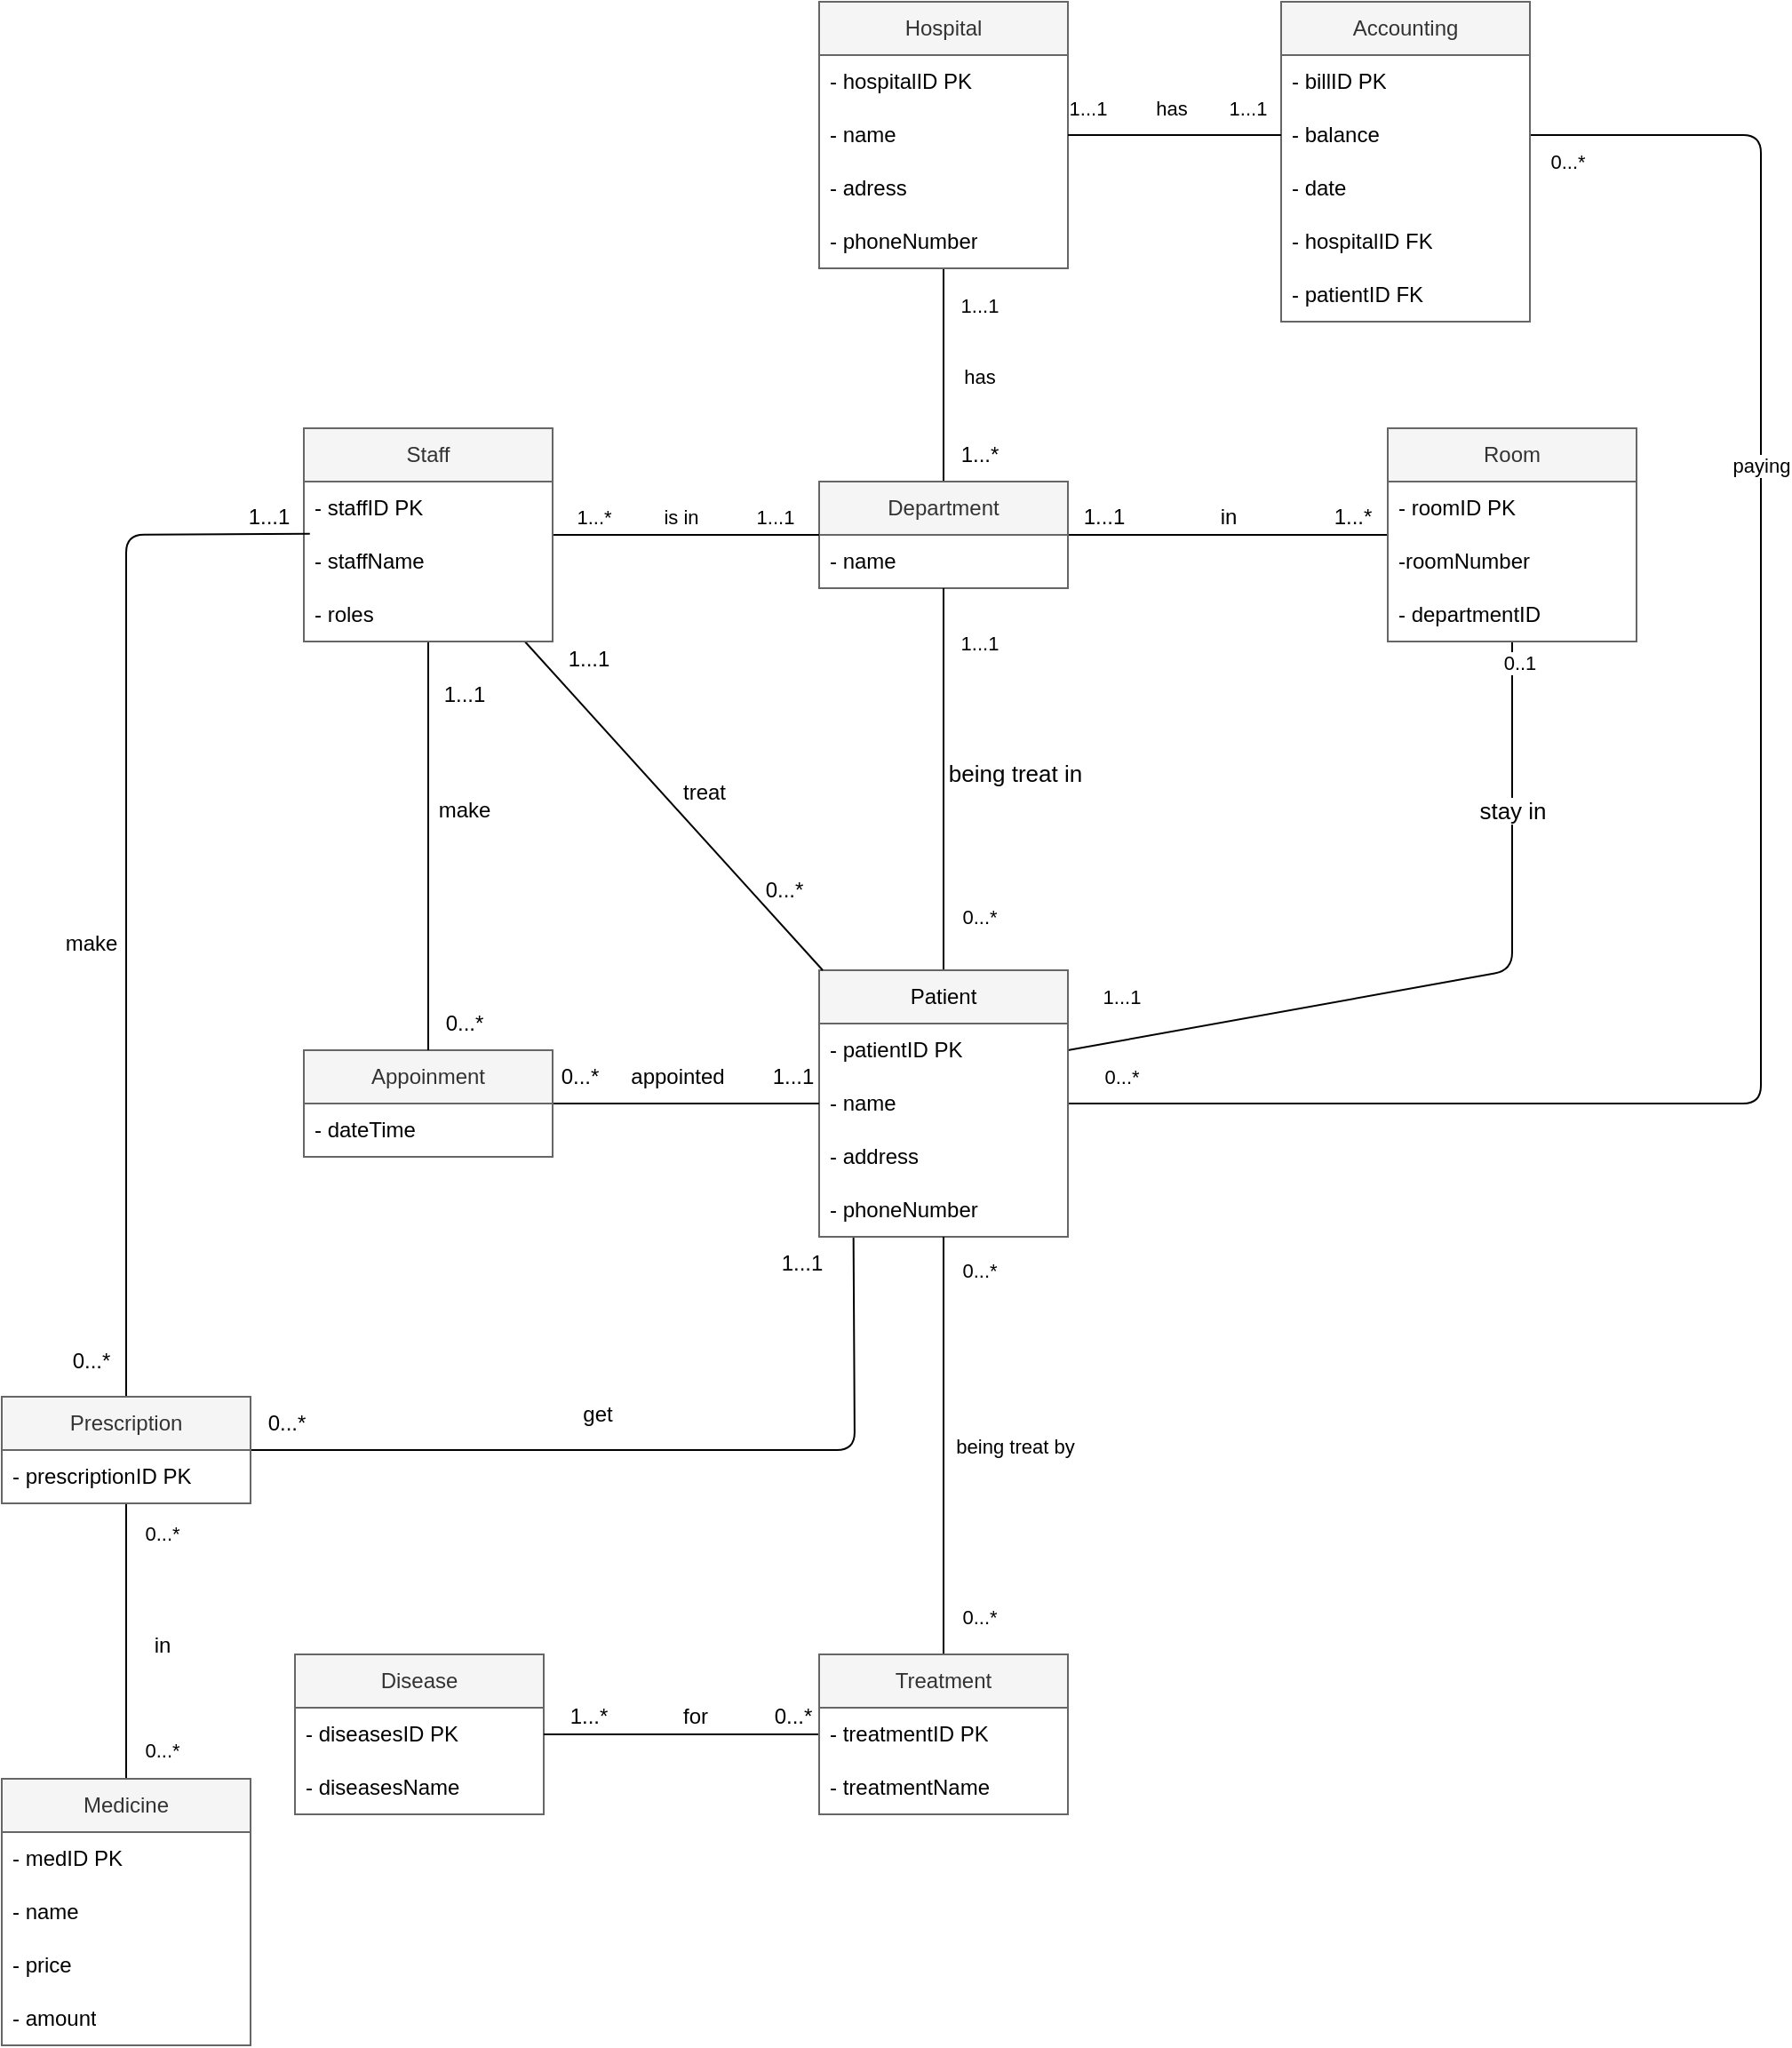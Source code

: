 <mxfile>
    <diagram id="MW9CrVi5OOB7Vtfn2CC8" name="Page-1">
        <mxGraphModel dx="3122" dy="771" grid="1" gridSize="10" guides="1" tooltips="1" connect="1" arrows="1" fold="1" page="1" pageScale="1" pageWidth="2000" pageHeight="2000" background="#ffffff" math="0" shadow="0">
            <root>
                <mxCell id="0"/>
                <mxCell id="1" parent="0"/>
                <mxCell id="72" style="edgeStyle=none;html=1;labelBorderColor=none;strokeColor=#000000;fontColor=#000000;endArrow=none;endFill=0;" parent="1" source="6" target="14" edge="1">
                    <mxGeometry relative="1" as="geometry"/>
                </mxCell>
                <mxCell id="73" style="edgeStyle=none;html=1;exitX=0.5;exitY=1;exitDx=0;exitDy=0;entryX=0.5;entryY=0;entryDx=0;entryDy=0;endArrow=none;endFill=0;strokeWidth=1;labelBackgroundColor=default;strokeColor=#000000;" parent="1" source="6" target="14" edge="1">
                    <mxGeometry relative="1" as="geometry"/>
                </mxCell>
                <mxCell id="74" value="1...1" style="edgeLabel;html=1;align=center;verticalAlign=middle;resizable=0;points=[];labelBackgroundColor=#FFFFFF;fontColor=#000000;" parent="73" connectable="0" vertex="1">
                    <mxGeometry x="-0.658" relative="1" as="geometry">
                        <mxPoint x="20" as="offset"/>
                    </mxGeometry>
                </mxCell>
                <mxCell id="86" value="has" style="edgeLabel;html=1;align=center;verticalAlign=middle;resizable=0;points=[];fontColor=#000000;labelBackgroundColor=#FFFFFF;" parent="73" connectable="0" vertex="1">
                    <mxGeometry x="0.008" y="-1" relative="1" as="geometry">
                        <mxPoint x="21" as="offset"/>
                    </mxGeometry>
                </mxCell>
                <mxCell id="6" value="Hospital" style="swimlane;fontStyle=0;childLayout=stackLayout;horizontal=1;startSize=30;horizontalStack=0;resizeParent=1;resizeParentMax=0;resizeLast=0;collapsible=1;marginBottom=0;whiteSpace=wrap;html=1;fontColor=#333333;fillColor=#f5f5f5;strokeColor=#666666;gradientColor=none;swimlaneFillColor=#FFFFFF;" parent="1" vertex="1">
                    <mxGeometry x="-1070" y="100" width="140" height="150" as="geometry"/>
                </mxCell>
                <mxCell id="7" value="- hospitalID PK" style="text;strokeColor=none;fillColor=none;align=left;verticalAlign=middle;spacingLeft=4;spacingRight=4;overflow=hidden;points=[[0,0.5],[1,0.5]];portConstraint=eastwest;rotatable=0;whiteSpace=wrap;html=1;fontColor=#000000;" parent="6" vertex="1">
                    <mxGeometry y="30" width="140" height="30" as="geometry"/>
                </mxCell>
                <mxCell id="8" value="- name" style="text;strokeColor=none;fillColor=none;align=left;verticalAlign=middle;spacingLeft=4;spacingRight=4;overflow=hidden;points=[[0,0.5],[1,0.5]];portConstraint=eastwest;rotatable=0;whiteSpace=wrap;html=1;fontColor=#000000;" parent="6" vertex="1">
                    <mxGeometry y="60" width="140" height="30" as="geometry"/>
                </mxCell>
                <mxCell id="9" value="- adress" style="text;strokeColor=none;fillColor=none;align=left;verticalAlign=middle;spacingLeft=4;spacingRight=4;overflow=hidden;points=[[0,0.5],[1,0.5]];portConstraint=eastwest;rotatable=0;whiteSpace=wrap;html=1;fontColor=#000000;" parent="6" vertex="1">
                    <mxGeometry y="90" width="140" height="30" as="geometry"/>
                </mxCell>
                <mxCell id="59" value="- phoneNumber" style="text;strokeColor=none;fillColor=none;align=left;verticalAlign=middle;spacingLeft=4;spacingRight=4;overflow=hidden;points=[[0,0.5],[1,0.5]];portConstraint=eastwest;rotatable=0;whiteSpace=wrap;html=1;fontColor=#000000;" parent="6" vertex="1">
                    <mxGeometry y="120" width="140" height="30" as="geometry"/>
                </mxCell>
                <mxCell id="157" style="edgeStyle=none;html=1;labelBackgroundColor=default;labelBorderColor=none;strokeColor=#000000;strokeWidth=1;fontColor=#000000;endArrow=none;endFill=0;" parent="1" source="14" target="19" edge="1">
                    <mxGeometry relative="1" as="geometry"/>
                </mxCell>
                <mxCell id="14" value="Department" style="swimlane;fontStyle=0;childLayout=stackLayout;horizontal=1;startSize=30;horizontalStack=0;resizeParent=1;resizeParentMax=0;resizeLast=0;collapsible=1;marginBottom=0;whiteSpace=wrap;html=1;fontColor=#333333;fillColor=#f5f5f5;strokeColor=#666666;gradientColor=none;swimlaneFillColor=#FFFFFF;" parent="1" vertex="1">
                    <mxGeometry x="-1070" y="370" width="140" height="60" as="geometry"/>
                </mxCell>
                <mxCell id="17" value="- name" style="text;strokeColor=none;fillColor=none;align=left;verticalAlign=middle;spacingLeft=4;spacingRight=4;overflow=hidden;points=[[0,0.5],[1,0.5]];portConstraint=eastwest;rotatable=0;whiteSpace=wrap;html=1;fontColor=#000000;" parent="14" vertex="1">
                    <mxGeometry y="30" width="140" height="30" as="geometry"/>
                </mxCell>
                <mxCell id="153" style="edgeStyle=none;html=1;endArrow=none;endFill=0;entryX=1;entryY=0.5;entryDx=0;entryDy=0;" parent="1" source="19" target="24" edge="1">
                    <mxGeometry relative="1" as="geometry">
                        <mxPoint x="-680" y="620" as="targetPoint"/>
                        <Array as="points">
                            <mxPoint x="-680" y="645"/>
                        </Array>
                    </mxGeometry>
                </mxCell>
                <mxCell id="19" value="Room" style="swimlane;fontStyle=0;childLayout=stackLayout;horizontal=1;startSize=30;horizontalStack=0;resizeParent=1;resizeParentMax=0;resizeLast=0;collapsible=1;marginBottom=0;whiteSpace=wrap;html=1;fontColor=#333333;fillColor=#f5f5f5;strokeColor=#666666;gradientColor=none;swimlaneFillColor=#FFFFFF;" parent="1" vertex="1">
                    <mxGeometry x="-750" y="340" width="140" height="120" as="geometry"/>
                </mxCell>
                <mxCell id="20" value="- roomID PK" style="text;strokeColor=none;fillColor=none;align=left;verticalAlign=middle;spacingLeft=4;spacingRight=4;overflow=hidden;points=[[0,0.5],[1,0.5]];portConstraint=eastwest;rotatable=0;whiteSpace=wrap;html=1;fontColor=#000000;" parent="19" vertex="1">
                    <mxGeometry y="30" width="140" height="30" as="geometry"/>
                </mxCell>
                <mxCell id="161" value="-roomNumber" style="text;strokeColor=none;fillColor=none;align=left;verticalAlign=middle;spacingLeft=4;spacingRight=4;overflow=hidden;points=[[0,0.5],[1,0.5]];portConstraint=eastwest;rotatable=0;whiteSpace=wrap;html=1;fontColor=#000000;" parent="19" vertex="1">
                    <mxGeometry y="60" width="140" height="30" as="geometry"/>
                </mxCell>
                <mxCell id="21" value="- departmentID" style="text;strokeColor=none;fillColor=none;align=left;verticalAlign=middle;spacingLeft=4;spacingRight=4;overflow=hidden;points=[[0,0.5],[1,0.5]];portConstraint=eastwest;rotatable=0;whiteSpace=wrap;html=1;fontColor=#000000;" parent="19" vertex="1">
                    <mxGeometry y="90" width="140" height="30" as="geometry"/>
                </mxCell>
                <mxCell id="94" style="edgeStyle=none;html=1;exitX=0.5;exitY=0;exitDx=0;exitDy=0;endArrow=none;endFill=0;strokeColor=#000000;" parent="1" source="23" target="14" edge="1">
                    <mxGeometry relative="1" as="geometry"/>
                </mxCell>
                <mxCell id="96" value="1...1" style="edgeLabel;html=1;align=center;verticalAlign=middle;resizable=0;points=[];labelBackgroundColor=#FFFFFF;fontColor=#000000;" parent="94" connectable="0" vertex="1">
                    <mxGeometry x="0.584" y="-3" relative="1" as="geometry">
                        <mxPoint x="17" y="-14" as="offset"/>
                    </mxGeometry>
                </mxCell>
                <mxCell id="103" value="0...*" style="edgeLabel;html=1;align=center;verticalAlign=middle;resizable=0;points=[];labelBackgroundColor=#FFFFFF;fontColor=#000000;" parent="94" connectable="0" vertex="1">
                    <mxGeometry x="-0.717" y="-2" relative="1" as="geometry">
                        <mxPoint x="18" as="offset"/>
                    </mxGeometry>
                </mxCell>
                <mxCell id="105" value="being treat in" style="edgeLabel;html=1;align=center;verticalAlign=middle;resizable=0;points=[];labelBackgroundColor=#FFFFFF;fontColor=#000000;fontSize=13;" parent="94" connectable="0" vertex="1">
                    <mxGeometry x="0.107" y="2" relative="1" as="geometry">
                        <mxPoint x="42" y="8" as="offset"/>
                    </mxGeometry>
                </mxCell>
                <mxCell id="107" style="edgeStyle=none;html=1;endArrow=none;endFill=0;strokeColor=#000000;entryX=1;entryY=0.5;entryDx=0;entryDy=0;" parent="1" source="23" target="56" edge="1">
                    <mxGeometry relative="1" as="geometry">
                        <Array as="points">
                            <mxPoint x="-540" y="720"/>
                            <mxPoint x="-540" y="175"/>
                        </Array>
                        <mxPoint x="-630" y="190" as="targetPoint"/>
                    </mxGeometry>
                </mxCell>
                <mxCell id="118" value="0...*" style="edgeLabel;html=1;align=center;verticalAlign=middle;resizable=0;points=[];fontColor=#000000;labelBackgroundColor=#FFFFFF;" parent="107" connectable="0" vertex="1">
                    <mxGeometry x="-0.948" y="1" relative="1" as="geometry">
                        <mxPoint x="2" y="-14" as="offset"/>
                    </mxGeometry>
                </mxCell>
                <mxCell id="119" value="0...*" style="edgeLabel;html=1;align=center;verticalAlign=middle;resizable=0;points=[];fontSize=11;fontColor=#000000;labelBackgroundColor=#FFFFFF;" parent="107" connectable="0" vertex="1">
                    <mxGeometry x="0.954" relative="1" as="geometry">
                        <mxPoint x="-4" y="15" as="offset"/>
                    </mxGeometry>
                </mxCell>
                <mxCell id="130" value="paying" style="edgeLabel;html=1;align=center;verticalAlign=middle;resizable=0;points=[];fontSize=11;fontColor=#000000;labelBackgroundColor=#FFFFFF;" parent="107" connectable="0" vertex="1">
                    <mxGeometry x="0.451" y="3" relative="1" as="geometry">
                        <mxPoint x="3" y="23" as="offset"/>
                    </mxGeometry>
                </mxCell>
                <mxCell id="139" style="edgeStyle=none;html=1;labelBackgroundColor=default;labelBorderColor=none;strokeColor=#000000;strokeWidth=1;fontColor=#000000;endArrow=none;endFill=0;exitX=0.138;exitY=0.956;exitDx=0;exitDy=0;exitPerimeter=0;" parent="1" source="43" target="35" edge="1">
                    <mxGeometry relative="1" as="geometry">
                        <Array as="points">
                            <mxPoint x="-1050" y="915"/>
                        </Array>
                        <mxPoint x="-1049.42" y="839.61" as="sourcePoint"/>
                    </mxGeometry>
                </mxCell>
                <mxCell id="23" value="&lt;span style=&quot;caret-color: rgb(0, 0, 0); color: rgb(0, 0, 0); text-align: start;&quot; id=&quot;docs-internal-guid-d8c73876-7fff-4ada-b6eb-b3c8dad0a34c&quot;&gt;&lt;p style=&quot;line-height: 1.38; margin-top: 0pt; margin-bottom: 0pt;&quot; dir=&quot;ltr&quot;&gt;&lt;span style=&quot;font-family: Arial, sans-serif; background-color: transparent; font-variant-alternates: normal; font-variant-numeric: normal; font-variant-east-asian: normal; vertical-align: baseline;&quot;&gt;&lt;font style=&quot;font-size: 12px;&quot;&gt;Patient&lt;/font&gt;&lt;/span&gt;&lt;/p&gt;&lt;/span&gt;" style="swimlane;fontStyle=0;childLayout=stackLayout;horizontal=1;startSize=30;horizontalStack=0;resizeParent=1;resizeParentMax=0;resizeLast=0;collapsible=1;marginBottom=0;whiteSpace=wrap;html=1;fontColor=#333333;fillColor=#f5f5f5;strokeColor=#666666;gradientColor=none;swimlaneFillColor=#FFFFFF;" parent="1" vertex="1">
                    <mxGeometry x="-1070" y="645" width="140" height="150" as="geometry"/>
                </mxCell>
                <mxCell id="24" value="&lt;span style=&quot;text-align: start; text-indent: 0px;&quot; id=&quot;docs-internal-guid-388f3151-7fff-981c-0ead-69e65b36f665&quot;&gt;&lt;div style=&quot;&quot;&gt;&lt;font style=&quot;&quot; face=&quot;Arial, sans-serif&quot;&gt;&lt;font style=&quot;font-size: 12px;&quot;&gt;- patientID PK&lt;/font&gt;&lt;br&gt;&lt;/font&gt;&lt;/div&gt;&lt;/span&gt;" style="text;strokeColor=none;fillColor=none;align=left;verticalAlign=middle;spacingLeft=4;spacingRight=4;overflow=hidden;points=[[0,0.5],[1,0.5]];portConstraint=eastwest;rotatable=0;whiteSpace=wrap;html=1;fontColor=#000000;" parent="23" vertex="1">
                    <mxGeometry y="30" width="140" height="30" as="geometry"/>
                </mxCell>
                <mxCell id="25" value="- name" style="text;strokeColor=none;fillColor=none;align=left;verticalAlign=middle;spacingLeft=4;spacingRight=4;overflow=hidden;points=[[0,0.5],[1,0.5]];portConstraint=eastwest;rotatable=0;whiteSpace=wrap;html=1;fontColor=#000000;" parent="23" vertex="1">
                    <mxGeometry y="60" width="140" height="30" as="geometry"/>
                </mxCell>
                <mxCell id="26" value="- address" style="text;strokeColor=none;fillColor=none;align=left;verticalAlign=middle;spacingLeft=4;spacingRight=4;overflow=hidden;points=[[0,0.5],[1,0.5]];portConstraint=eastwest;rotatable=0;whiteSpace=wrap;html=1;fontColor=#000000;" parent="23" vertex="1">
                    <mxGeometry y="90" width="140" height="30" as="geometry"/>
                </mxCell>
                <mxCell id="43" value="- phoneNumber&amp;nbsp;" style="text;strokeColor=none;fillColor=none;align=left;verticalAlign=middle;spacingLeft=4;spacingRight=4;overflow=hidden;points=[[0,0.5],[1,0.5]];portConstraint=eastwest;rotatable=0;whiteSpace=wrap;html=1;fontColor=#000000;" parent="23" vertex="1">
                    <mxGeometry y="120" width="140" height="30" as="geometry"/>
                </mxCell>
                <mxCell id="115" style="edgeStyle=none;html=1;labelBackgroundColor=default;labelBorderColor=none;strokeColor=#000000;strokeWidth=1;fontColor=#000000;endArrow=none;endFill=0;" parent="1" source="27" target="23" edge="1">
                    <mxGeometry relative="1" as="geometry"/>
                </mxCell>
                <mxCell id="27" value="Appoinment" style="swimlane;fontStyle=0;childLayout=stackLayout;horizontal=1;startSize=30;horizontalStack=0;resizeParent=1;resizeParentMax=0;resizeLast=0;collapsible=1;marginBottom=0;whiteSpace=wrap;html=1;fontColor=#333333;fillColor=#f5f5f5;strokeColor=#666666;gradientColor=none;swimlaneFillColor=#FFFFFF;" parent="1" vertex="1">
                    <mxGeometry x="-1360" y="690" width="140" height="60" as="geometry"/>
                </mxCell>
                <mxCell id="30" value="- dateTime" style="text;strokeColor=none;fillColor=none;align=left;verticalAlign=middle;spacingLeft=4;spacingRight=4;overflow=hidden;points=[[0,0.5],[1,0.5]];portConstraint=eastwest;rotatable=0;whiteSpace=wrap;html=1;fontColor=#000000;" parent="27" vertex="1">
                    <mxGeometry y="30" width="140" height="30" as="geometry"/>
                </mxCell>
                <mxCell id="77" style="edgeStyle=none;html=1;exitX=1;exitY=0.5;exitDx=0;exitDy=0;endArrow=none;endFill=0;strokeColor=#000000;strokeWidth=1;" parent="1" source="31" target="14" edge="1">
                    <mxGeometry relative="1" as="geometry"/>
                </mxCell>
                <mxCell id="80" value="1...1" style="edgeLabel;html=1;align=center;verticalAlign=middle;resizable=0;points=[];labelBackgroundColor=#FFFFFF;fontColor=#000000;" parent="77" connectable="0" vertex="1">
                    <mxGeometry x="0.661" relative="1" as="geometry">
                        <mxPoint y="-10" as="offset"/>
                    </mxGeometry>
                </mxCell>
                <mxCell id="81" value="1...*" style="edgeLabel;html=1;align=center;verticalAlign=middle;resizable=0;points=[];labelBackgroundColor=#FFFFFF;fontColor=#000000;" parent="77" connectable="0" vertex="1">
                    <mxGeometry x="-0.702" y="1" relative="1" as="geometry">
                        <mxPoint y="-9" as="offset"/>
                    </mxGeometry>
                </mxCell>
                <mxCell id="85" value="is in" style="edgeLabel;html=1;align=center;verticalAlign=middle;resizable=0;points=[];labelBackgroundColor=#FFFFFF;fontColor=#000000;" parent="77" connectable="0" vertex="1">
                    <mxGeometry x="-0.043" y="-3" relative="1" as="geometry">
                        <mxPoint y="-13" as="offset"/>
                    </mxGeometry>
                </mxCell>
                <mxCell id="112" style="edgeStyle=none;html=1;entryX=0.5;entryY=0;entryDx=0;entryDy=0;labelBackgroundColor=default;labelBorderColor=none;strokeColor=#000000;strokeWidth=1;fontColor=#000000;endArrow=none;endFill=0;" parent="1" source="31" target="27" edge="1">
                    <mxGeometry relative="1" as="geometry"/>
                </mxCell>
                <mxCell id="133" style="edgeStyle=none;html=1;labelBackgroundColor=default;labelBorderColor=none;strokeColor=#000000;strokeWidth=1;fontColor=#000000;endArrow=none;endFill=0;" parent="1" source="31" target="23" edge="1">
                    <mxGeometry relative="1" as="geometry"/>
                </mxCell>
                <mxCell id="31" value="Staff" style="swimlane;fontStyle=0;childLayout=stackLayout;horizontal=1;startSize=30;horizontalStack=0;resizeParent=1;resizeParentMax=0;resizeLast=0;collapsible=1;marginBottom=0;whiteSpace=wrap;html=1;fontColor=#333333;fillColor=#f5f5f5;strokeColor=#666666;gradientColor=none;swimlaneFillColor=#FFFFFF;" parent="1" vertex="1">
                    <mxGeometry x="-1360" y="340" width="140" height="120" as="geometry"/>
                </mxCell>
                <mxCell id="32" value="- staffID PK&amp;nbsp;" style="text;strokeColor=none;fillColor=none;align=left;verticalAlign=middle;spacingLeft=4;spacingRight=4;overflow=hidden;points=[[0,0.5],[1,0.5]];portConstraint=eastwest;rotatable=0;whiteSpace=wrap;html=1;fontColor=#000000;" parent="31" vertex="1">
                    <mxGeometry y="30" width="140" height="30" as="geometry"/>
                </mxCell>
                <mxCell id="33" value="- staffName" style="text;strokeColor=none;fillColor=none;align=left;verticalAlign=middle;spacingLeft=4;spacingRight=4;overflow=hidden;points=[[0,0.5],[1,0.5]];portConstraint=eastwest;rotatable=0;whiteSpace=wrap;html=1;fontColor=#000000;" parent="31" vertex="1">
                    <mxGeometry y="60" width="140" height="30" as="geometry"/>
                </mxCell>
                <mxCell id="34" value="- roles" style="text;strokeColor=none;fillColor=none;align=left;verticalAlign=middle;spacingLeft=4;spacingRight=4;overflow=hidden;points=[[0,0.5],[1,0.5]];portConstraint=eastwest;rotatable=0;whiteSpace=wrap;html=1;fontColor=#000000;" parent="31" vertex="1">
                    <mxGeometry y="90" width="140" height="30" as="geometry"/>
                </mxCell>
                <mxCell id="102" style="edgeStyle=none;html=1;endArrow=none;endFill=0;entryX=0.968;entryY=0.811;entryDx=0;entryDy=0;strokeColor=#000000;entryPerimeter=0;" parent="1" source="35" target="141" edge="1">
                    <mxGeometry relative="1" as="geometry">
                        <mxPoint x="-1460" y="400" as="targetPoint"/>
                        <Array as="points">
                            <mxPoint x="-1460" y="800"/>
                            <mxPoint x="-1460" y="600"/>
                            <mxPoint x="-1460" y="400"/>
                        </Array>
                    </mxGeometry>
                </mxCell>
                <mxCell id="123" style="edgeStyle=none;html=1;labelBackgroundColor=default;labelBorderColor=none;strokeColor=#000000;strokeWidth=1;fontColor=#000000;endArrow=none;endFill=0;" parent="1" source="35" target="39" edge="1">
                    <mxGeometry relative="1" as="geometry"/>
                </mxCell>
                <mxCell id="144" value="0...*" style="edgeLabel;html=1;align=center;verticalAlign=middle;resizable=0;points=[];fontSize=11;fontColor=#000000;labelBackgroundColor=#FFFFFF;" parent="123" connectable="0" vertex="1">
                    <mxGeometry x="0.715" y="-1" relative="1" as="geometry">
                        <mxPoint x="21" y="6" as="offset"/>
                    </mxGeometry>
                </mxCell>
                <mxCell id="145" value="0...*" style="edgeLabel;html=1;align=center;verticalAlign=middle;resizable=0;points=[];fontSize=11;fontColor=#000000;labelBackgroundColor=#FFFFFF;" connectable="0" vertex="1" parent="123">
                    <mxGeometry x="-0.691" relative="1" as="geometry">
                        <mxPoint x="20" y="-7" as="offset"/>
                    </mxGeometry>
                </mxCell>
                <mxCell id="35" value="Prescription" style="swimlane;fontStyle=0;childLayout=stackLayout;horizontal=1;startSize=30;horizontalStack=0;resizeParent=1;resizeParentMax=0;resizeLast=0;collapsible=1;marginBottom=0;whiteSpace=wrap;html=1;fontColor=#333333;fillColor=#f5f5f5;strokeColor=#666666;gradientColor=none;swimlaneFillColor=#FFFFFF;" parent="1" vertex="1">
                    <mxGeometry x="-1530" y="885" width="140" height="60" as="geometry"/>
                </mxCell>
                <mxCell id="36" value="- prescriptionID PK" style="text;strokeColor=none;fillColor=none;align=left;verticalAlign=middle;spacingLeft=4;spacingRight=4;overflow=hidden;points=[[0,0.5],[1,0.5]];portConstraint=eastwest;rotatable=0;whiteSpace=wrap;html=1;fontColor=#000000;" parent="35" vertex="1">
                    <mxGeometry y="30" width="140" height="30" as="geometry"/>
                </mxCell>
                <mxCell id="39" value="Medicine" style="swimlane;fontStyle=0;childLayout=stackLayout;horizontal=1;startSize=30;horizontalStack=0;resizeParent=1;resizeParentMax=0;resizeLast=0;collapsible=1;marginBottom=0;whiteSpace=wrap;html=1;fontColor=#333333;fillColor=#f5f5f5;strokeColor=#666666;gradientColor=none;swimlaneFillColor=#FFFFFF;" parent="1" vertex="1">
                    <mxGeometry x="-1530" y="1100" width="140" height="150" as="geometry"/>
                </mxCell>
                <mxCell id="40" value="-&amp;nbsp;medID PK&amp;nbsp;" style="text;strokeColor=none;fillColor=none;align=left;verticalAlign=middle;spacingLeft=4;spacingRight=4;overflow=hidden;points=[[0,0.5],[1,0.5]];portConstraint=eastwest;rotatable=0;whiteSpace=wrap;html=1;fontColor=#000000;" parent="39" vertex="1">
                    <mxGeometry y="30" width="140" height="30" as="geometry"/>
                </mxCell>
                <mxCell id="41" value="- name" style="text;strokeColor=none;fillColor=none;align=left;verticalAlign=middle;spacingLeft=4;spacingRight=4;overflow=hidden;points=[[0,0.5],[1,0.5]];portConstraint=eastwest;rotatable=0;whiteSpace=wrap;html=1;fontColor=#000000;" parent="39" vertex="1">
                    <mxGeometry y="60" width="140" height="30" as="geometry"/>
                </mxCell>
                <mxCell id="42" value="-&amp;nbsp;price&amp;nbsp;" style="text;strokeColor=none;fillColor=none;align=left;verticalAlign=middle;spacingLeft=4;spacingRight=4;overflow=hidden;points=[[0,0.5],[1,0.5]];portConstraint=eastwest;rotatable=0;whiteSpace=wrap;html=1;fontColor=#000000;" parent="39" vertex="1">
                    <mxGeometry y="90" width="140" height="30" as="geometry"/>
                </mxCell>
                <mxCell id="63" value="- amount&lt;br&gt;" style="text;strokeColor=none;fillColor=none;align=left;verticalAlign=middle;spacingLeft=4;spacingRight=4;overflow=hidden;points=[[0,0.5],[1,0.5]];portConstraint=eastwest;rotatable=0;whiteSpace=wrap;html=1;fontColor=#000000;" parent="39" vertex="1">
                    <mxGeometry y="120" width="140" height="30" as="geometry"/>
                </mxCell>
                <mxCell id="45" value="Disease" style="swimlane;fontStyle=0;childLayout=stackLayout;horizontal=1;startSize=30;horizontalStack=0;resizeParent=1;resizeParentMax=0;resizeLast=0;collapsible=1;marginBottom=0;whiteSpace=wrap;html=1;fontColor=#333333;fillColor=#f5f5f5;strokeColor=#666666;gradientColor=none;swimlaneFillColor=#FFFFFF;" parent="1" vertex="1">
                    <mxGeometry x="-1365" y="1030" width="140" height="90" as="geometry"/>
                </mxCell>
                <mxCell id="46" value="- diseasesID PK" style="text;strokeColor=none;fillColor=none;align=left;verticalAlign=middle;spacingLeft=4;spacingRight=4;overflow=hidden;points=[[0,0.5],[1,0.5]];portConstraint=eastwest;rotatable=0;whiteSpace=wrap;html=1;fontColor=#000000;" parent="45" vertex="1">
                    <mxGeometry y="30" width="140" height="30" as="geometry"/>
                </mxCell>
                <mxCell id="47" value="- diseasesName&amp;nbsp;" style="text;strokeColor=none;fillColor=none;align=left;verticalAlign=middle;spacingLeft=4;spacingRight=4;overflow=hidden;points=[[0,0.5],[1,0.5]];portConstraint=eastwest;rotatable=0;whiteSpace=wrap;html=1;fontColor=#000000;" parent="45" vertex="1">
                    <mxGeometry y="60" width="140" height="30" as="geometry"/>
                </mxCell>
                <mxCell id="113" style="edgeStyle=none;html=1;endArrow=none;endFill=0;strokeColor=#000000;" parent="1" source="49" target="23" edge="1">
                    <mxGeometry relative="1" as="geometry"/>
                </mxCell>
                <mxCell id="124" value="0...*" style="edgeLabel;html=1;align=center;verticalAlign=middle;resizable=0;points=[];fontSize=11;fontColor=#000000;labelBackgroundColor=#FFFFFF;" parent="113" connectable="0" vertex="1">
                    <mxGeometry x="0.754" relative="1" as="geometry">
                        <mxPoint x="20" y="-10" as="offset"/>
                    </mxGeometry>
                </mxCell>
                <mxCell id="126" value="0...*" style="edgeLabel;html=1;align=center;verticalAlign=middle;resizable=0;points=[];fontSize=11;fontColor=#000000;labelBackgroundColor=#FFFFFF;" parent="113" connectable="0" vertex="1">
                    <mxGeometry x="-0.72" y="-2" relative="1" as="geometry">
                        <mxPoint x="18" y="12" as="offset"/>
                    </mxGeometry>
                </mxCell>
                <mxCell id="127" value="&lt;span style=&quot;color: rgba(0, 0, 0, 0); font-family: monospace; font-size: 0px; text-align: start; background-color: rgb(251, 251, 251);&quot;&gt;%3CmxGraphModel%3E%3Croot%3E%3CmxCell%20id%3D%220%22%2F%3E%3CmxCell%20id%3D%221%22%20parent%3D%220%22%2F%3E%3CmxCell%20id%3D%222%22%20value%3D%22being%20treat%20in%22%20style%3D%22edgeLabel%3Bhtml%3D1%3Balign%3Dcenter%3BverticalAlign%3Dmiddle%3Bresizable%3D0%3Bpoints%3D%5B%5D%3BlabelBackgroundColor%3D%23FFFFFF%3BfontColor%3D%23000000%3BfontSize%3D13%3B%22%20vertex%3D%221%22%20connectable%3D%220%22%20parent%3D%221%22%3E%3CmxGeometry%20x%3D%22-960%22%20y%3D%22530.353%22%20as%3D%22geometry%22%2F%3E%3C%2FmxCell%3E%3C%2Froot%3E%3C%2FmxGraphModel%3E&lt;/span&gt;" style="edgeLabel;html=1;align=center;verticalAlign=middle;resizable=0;points=[];fontSize=11;" parent="113" connectable="0" vertex="1">
                    <mxGeometry x="-0.045" y="-2" relative="1" as="geometry">
                        <mxPoint as="offset"/>
                    </mxGeometry>
                </mxCell>
                <mxCell id="128" value="being treat by" style="edgeLabel;html=1;align=center;verticalAlign=middle;resizable=0;points=[];fontSize=11;fontColor=#000000;labelBackgroundColor=#FFFFFF;" parent="113" connectable="0" vertex="1">
                    <mxGeometry x="0.002" y="-1" relative="1" as="geometry">
                        <mxPoint x="39" as="offset"/>
                    </mxGeometry>
                </mxCell>
                <mxCell id="125" style="edgeStyle=none;html=1;entryX=1;entryY=0.5;entryDx=0;entryDy=0;endArrow=none;endFill=0;strokeColor=#000000;" parent="1" source="49" target="46" edge="1">
                    <mxGeometry relative="1" as="geometry"/>
                </mxCell>
                <mxCell id="49" value="Treatment" style="swimlane;fontStyle=0;childLayout=stackLayout;horizontal=1;startSize=30;horizontalStack=0;resizeParent=1;resizeParentMax=0;resizeLast=0;collapsible=1;marginBottom=0;whiteSpace=wrap;html=1;fontColor=#333333;fillColor=#f5f5f5;strokeColor=#666666;gradientColor=none;swimlaneFillColor=#FFFFFF;" parent="1" vertex="1">
                    <mxGeometry x="-1070" y="1030" width="140" height="90" as="geometry"/>
                </mxCell>
                <mxCell id="50" value="- treatmentID PK" style="text;strokeColor=none;fillColor=none;align=left;verticalAlign=middle;spacingLeft=4;spacingRight=4;overflow=hidden;points=[[0,0.5],[1,0.5]];portConstraint=eastwest;rotatable=0;whiteSpace=wrap;html=1;fontColor=#000000;" parent="49" vertex="1">
                    <mxGeometry y="30" width="140" height="30" as="geometry"/>
                </mxCell>
                <mxCell id="51" value="- treatmentName" style="text;strokeColor=none;fillColor=none;align=left;verticalAlign=middle;spacingLeft=4;spacingRight=4;overflow=hidden;points=[[0,0.5],[1,0.5]];portConstraint=eastwest;rotatable=0;whiteSpace=wrap;html=1;fontColor=#000000;" parent="49" vertex="1">
                    <mxGeometry y="60" width="140" height="30" as="geometry"/>
                </mxCell>
                <mxCell id="54" value="Accounting" style="swimlane;fontStyle=0;childLayout=stackLayout;horizontal=1;startSize=30;horizontalStack=0;resizeParent=1;resizeParentMax=0;resizeLast=0;collapsible=1;marginBottom=0;whiteSpace=wrap;html=1;fontColor=#333333;fillColor=#f5f5f5;strokeColor=#666666;gradientColor=none;swimlaneFillColor=#FFFFFF;" parent="1" vertex="1">
                    <mxGeometry x="-810" y="100" width="140" height="180" as="geometry"/>
                </mxCell>
                <mxCell id="55" value="- billID PK" style="text;strokeColor=none;fillColor=none;align=left;verticalAlign=middle;spacingLeft=4;spacingRight=4;overflow=hidden;points=[[0,0.5],[1,0.5]];portConstraint=eastwest;rotatable=0;whiteSpace=wrap;html=1;fontColor=#000000;" parent="54" vertex="1">
                    <mxGeometry y="30" width="140" height="30" as="geometry"/>
                </mxCell>
                <mxCell id="56" value="- balance" style="text;strokeColor=none;fillColor=none;align=left;verticalAlign=middle;spacingLeft=4;spacingRight=4;overflow=hidden;points=[[0,0.5],[1,0.5]];portConstraint=eastwest;rotatable=0;whiteSpace=wrap;html=1;fontColor=#000000;" parent="54" vertex="1">
                    <mxGeometry y="60" width="140" height="30" as="geometry"/>
                </mxCell>
                <mxCell id="57" value="- date" style="text;strokeColor=none;fillColor=none;align=left;verticalAlign=middle;spacingLeft=4;spacingRight=4;overflow=hidden;points=[[0,0.5],[1,0.5]];portConstraint=eastwest;rotatable=0;whiteSpace=wrap;html=1;fontColor=#000000;" parent="54" vertex="1">
                    <mxGeometry y="90" width="140" height="30" as="geometry"/>
                </mxCell>
                <mxCell id="65" value="- hospitalID FK" style="text;strokeColor=none;fillColor=none;align=left;verticalAlign=middle;spacingLeft=4;spacingRight=4;overflow=hidden;points=[[0,0.5],[1,0.5]];portConstraint=eastwest;rotatable=0;whiteSpace=wrap;html=1;fontColor=#000000;" vertex="1" parent="54">
                    <mxGeometry y="120" width="140" height="30" as="geometry"/>
                </mxCell>
                <mxCell id="66" value="&lt;span style=&quot;font-family: Arial, sans-serif;&quot;&gt;- patientID FK&lt;/span&gt;" style="text;strokeColor=none;fillColor=none;align=left;verticalAlign=middle;spacingLeft=4;spacingRight=4;overflow=hidden;points=[[0,0.5],[1,0.5]];portConstraint=eastwest;rotatable=0;whiteSpace=wrap;html=1;fontColor=#000000;" vertex="1" parent="54">
                    <mxGeometry y="150" width="140" height="30" as="geometry"/>
                </mxCell>
                <mxCell id="75" value="1...*" style="text;html=1;align=center;verticalAlign=middle;resizable=0;points=[];autosize=1;strokeColor=none;fillColor=none;" parent="1" vertex="1">
                    <mxGeometry x="-1000" y="340" width="40" height="30" as="geometry"/>
                </mxCell>
                <mxCell id="88" style="edgeStyle=none;html=1;exitX=0;exitY=0.5;exitDx=0;exitDy=0;endArrow=none;endFill=0;strokeColor=#000000;" parent="1" source="56" target="6" edge="1">
                    <mxGeometry relative="1" as="geometry"/>
                </mxCell>
                <mxCell id="89" value="1...1" style="edgeLabel;html=1;align=center;verticalAlign=middle;resizable=0;points=[];labelBackgroundColor=#FFFFFF;fontColor=#000000;" parent="88" connectable="0" vertex="1">
                    <mxGeometry x="0.761" y="-2" relative="1" as="geometry">
                        <mxPoint x="-4" y="-13" as="offset"/>
                    </mxGeometry>
                </mxCell>
                <mxCell id="91" value="1...1" style="edgeLabel;html=1;align=center;verticalAlign=middle;resizable=0;points=[];labelBackgroundColor=#FFFFFF;fontColor=#000000;" parent="88" connectable="0" vertex="1">
                    <mxGeometry x="-0.839" y="3" relative="1" as="geometry">
                        <mxPoint x="-10" y="-18" as="offset"/>
                    </mxGeometry>
                </mxCell>
                <mxCell id="92" value="has" style="edgeLabel;html=1;align=center;verticalAlign=middle;resizable=0;points=[];labelBackgroundColor=#FFFFFF;fontColor=#000000;" parent="88" connectable="0" vertex="1">
                    <mxGeometry x="0.036" relative="1" as="geometry">
                        <mxPoint y="-15" as="offset"/>
                    </mxGeometry>
                </mxCell>
                <mxCell id="120" value="make" style="text;html=1;align=center;verticalAlign=middle;resizable=0;points=[];autosize=1;strokeColor=none;fillColor=none;fontColor=#000000;" parent="1" vertex="1">
                    <mxGeometry x="-1295" y="540" width="50" height="30" as="geometry"/>
                </mxCell>
                <mxCell id="121" value="1...1" style="text;html=1;align=center;verticalAlign=middle;resizable=0;points=[];autosize=1;strokeColor=none;fillColor=none;fontColor=#000000;" parent="1" vertex="1">
                    <mxGeometry x="-1295" y="475" width="50" height="30" as="geometry"/>
                </mxCell>
                <mxCell id="122" value="0...*" style="text;html=1;align=center;verticalAlign=middle;resizable=0;points=[];autosize=1;strokeColor=none;fillColor=none;fontColor=#000000;" parent="1" vertex="1">
                    <mxGeometry x="-1290" y="660" width="40" height="30" as="geometry"/>
                </mxCell>
                <mxCell id="129" value="appointed" style="text;html=1;align=center;verticalAlign=middle;resizable=0;points=[];autosize=1;strokeColor=none;fillColor=none;fontColor=#000000;" parent="1" vertex="1">
                    <mxGeometry x="-1190" y="690" width="80" height="30" as="geometry"/>
                </mxCell>
                <mxCell id="131" value="0...*" style="text;html=1;align=center;verticalAlign=middle;resizable=0;points=[];autosize=1;strokeColor=none;fillColor=none;fontColor=#000000;" parent="1" vertex="1">
                    <mxGeometry x="-1225" y="690" width="40" height="30" as="geometry"/>
                </mxCell>
                <mxCell id="132" value="1...1" style="text;html=1;align=center;verticalAlign=middle;resizable=0;points=[];autosize=1;strokeColor=none;fillColor=none;fontColor=#000000;" parent="1" vertex="1">
                    <mxGeometry x="-1110" y="690" width="50" height="30" as="geometry"/>
                </mxCell>
                <mxCell id="135" value="1...1" style="text;html=1;align=center;verticalAlign=middle;resizable=0;points=[];autosize=1;strokeColor=none;fillColor=none;fontColor=#000000;" parent="1" vertex="1">
                    <mxGeometry x="-1225" y="455" width="50" height="30" as="geometry"/>
                </mxCell>
                <mxCell id="136" value="0...*" style="text;html=1;align=center;verticalAlign=middle;resizable=0;points=[];autosize=1;strokeColor=none;fillColor=none;fontColor=#000000;labelBackgroundColor=#FFFFFF;" parent="1" vertex="1">
                    <mxGeometry x="-1110" y="585" width="40" height="30" as="geometry"/>
                </mxCell>
                <mxCell id="137" value="treat" style="text;html=1;align=center;verticalAlign=middle;resizable=0;points=[];autosize=1;strokeColor=none;fillColor=none;fontColor=#000000;labelBackgroundColor=#FFFFFF;" parent="1" vertex="1">
                    <mxGeometry x="-1160" y="530" width="50" height="30" as="geometry"/>
                </mxCell>
                <mxCell id="141" value="1...1" style="text;html=1;align=center;verticalAlign=middle;resizable=0;points=[];autosize=1;strokeColor=none;fillColor=none;fontColor=#000000;" parent="1" vertex="1">
                    <mxGeometry x="-1405" y="375" width="50" height="30" as="geometry"/>
                </mxCell>
                <mxCell id="142" value="0...*" style="text;html=1;align=center;verticalAlign=middle;resizable=0;points=[];autosize=1;strokeColor=none;fillColor=none;fontColor=#000000;" parent="1" vertex="1">
                    <mxGeometry x="-1500" y="850" width="40" height="30" as="geometry"/>
                </mxCell>
                <mxCell id="143" value="make" style="text;html=1;align=center;verticalAlign=middle;resizable=0;points=[];autosize=1;strokeColor=none;fillColor=none;fontColor=#000000;" parent="1" vertex="1">
                    <mxGeometry x="-1505" y="615" width="50" height="30" as="geometry"/>
                </mxCell>
                <mxCell id="146" value="in" style="text;html=1;align=center;verticalAlign=middle;resizable=0;points=[];autosize=1;strokeColor=none;fillColor=none;fontColor=#000000;" parent="1" vertex="1">
                    <mxGeometry x="-1455" y="1010" width="30" height="30" as="geometry"/>
                </mxCell>
                <mxCell id="147" value="1...1" style="text;html=1;align=center;verticalAlign=middle;resizable=0;points=[];autosize=1;strokeColor=none;fillColor=none;fontColor=#000000;" parent="1" vertex="1">
                    <mxGeometry x="-1105" y="795" width="50" height="30" as="geometry"/>
                </mxCell>
                <mxCell id="148" value="0...*" style="text;html=1;align=center;verticalAlign=middle;resizable=0;points=[];autosize=1;strokeColor=none;fillColor=none;fontColor=#000000;" parent="1" vertex="1">
                    <mxGeometry x="-1390" y="885" width="40" height="30" as="geometry"/>
                </mxCell>
                <mxCell id="149" value="get" style="text;html=1;align=center;verticalAlign=middle;resizable=0;points=[];autosize=1;strokeColor=none;fillColor=none;fontColor=#000000;labelBackgroundColor=#FFFFFF;" parent="1" vertex="1">
                    <mxGeometry x="-1215" y="880" width="40" height="30" as="geometry"/>
                </mxCell>
                <mxCell id="150" value="1...*" style="text;html=1;align=center;verticalAlign=middle;resizable=0;points=[];autosize=1;strokeColor=none;fillColor=none;fontColor=#000000;" parent="1" vertex="1">
                    <mxGeometry x="-1220" y="1050" width="40" height="30" as="geometry"/>
                </mxCell>
                <mxCell id="151" value="0...*" style="text;html=1;align=center;verticalAlign=middle;resizable=0;points=[];autosize=1;strokeColor=none;fillColor=none;fontColor=#000000;" parent="1" vertex="1">
                    <mxGeometry x="-1105" y="1050" width="40" height="30" as="geometry"/>
                </mxCell>
                <mxCell id="152" value="for" style="text;html=1;align=center;verticalAlign=middle;resizable=0;points=[];autosize=1;strokeColor=none;fillColor=none;fontColor=#000000;labelBackgroundColor=#FFFFFF;" parent="1" vertex="1">
                    <mxGeometry x="-1160" y="1050" width="40" height="30" as="geometry"/>
                </mxCell>
                <mxCell id="154" value="0..1" style="edgeLabel;html=1;align=center;verticalAlign=middle;resizable=0;points=[];labelBackgroundColor=#FFFFFF;fontColor=#000000;" parent="1" connectable="0" vertex="1">
                    <mxGeometry x="-690" y="470.001" as="geometry">
                        <mxPoint x="14" y="2" as="offset"/>
                    </mxGeometry>
                </mxCell>
                <mxCell id="155" value="1...1" style="edgeLabel;html=1;align=center;verticalAlign=middle;resizable=0;points=[];labelBackgroundColor=#FFFFFF;fontColor=#000000;" parent="1" connectable="0" vertex="1">
                    <mxGeometry x="-900" y="660.001" as="geometry"/>
                </mxCell>
                <mxCell id="156" value="stay in" style="edgeLabel;html=1;align=center;verticalAlign=middle;resizable=0;points=[];labelBackgroundColor=#FFFFFF;fontColor=#000000;fontSize=13;" parent="1" connectable="0" vertex="1">
                    <mxGeometry x="-680" y="555" as="geometry"/>
                </mxCell>
                <mxCell id="158" value="1...1" style="text;html=1;align=center;verticalAlign=middle;resizable=0;points=[];autosize=1;strokeColor=none;fillColor=none;fontColor=#000000;" parent="1" vertex="1">
                    <mxGeometry x="-935" y="375" width="50" height="30" as="geometry"/>
                </mxCell>
                <mxCell id="159" value="1...*" style="text;html=1;align=center;verticalAlign=middle;resizable=0;points=[];autosize=1;strokeColor=none;fillColor=none;fontColor=#000000;" parent="1" vertex="1">
                    <mxGeometry x="-790" y="375" width="40" height="30" as="geometry"/>
                </mxCell>
                <mxCell id="160" value="in" style="text;html=1;align=center;verticalAlign=middle;resizable=0;points=[];autosize=1;strokeColor=none;fillColor=none;fontColor=#000000;labelBackgroundColor=#FFFFFF;" parent="1" vertex="1">
                    <mxGeometry x="-855" y="375" width="30" height="30" as="geometry"/>
                </mxCell>
            </root>
        </mxGraphModel>
    </diagram>
    <diagram id="f7FRvJDj8sJ-W3LFMVaw" name="Page-1">
        <mxGraphModel grid="1" page="1" gridSize="10" guides="1" tooltips="1" connect="1" arrows="1" fold="1" pageScale="1" pageWidth="850" pageHeight="1100" background="none" math="0" shadow="0">
            <root>
                <mxCell id="0"/>
                <mxCell id="1" parent="0"/>
            </root>
        </mxGraphModel>
    </diagram>
</mxfile>